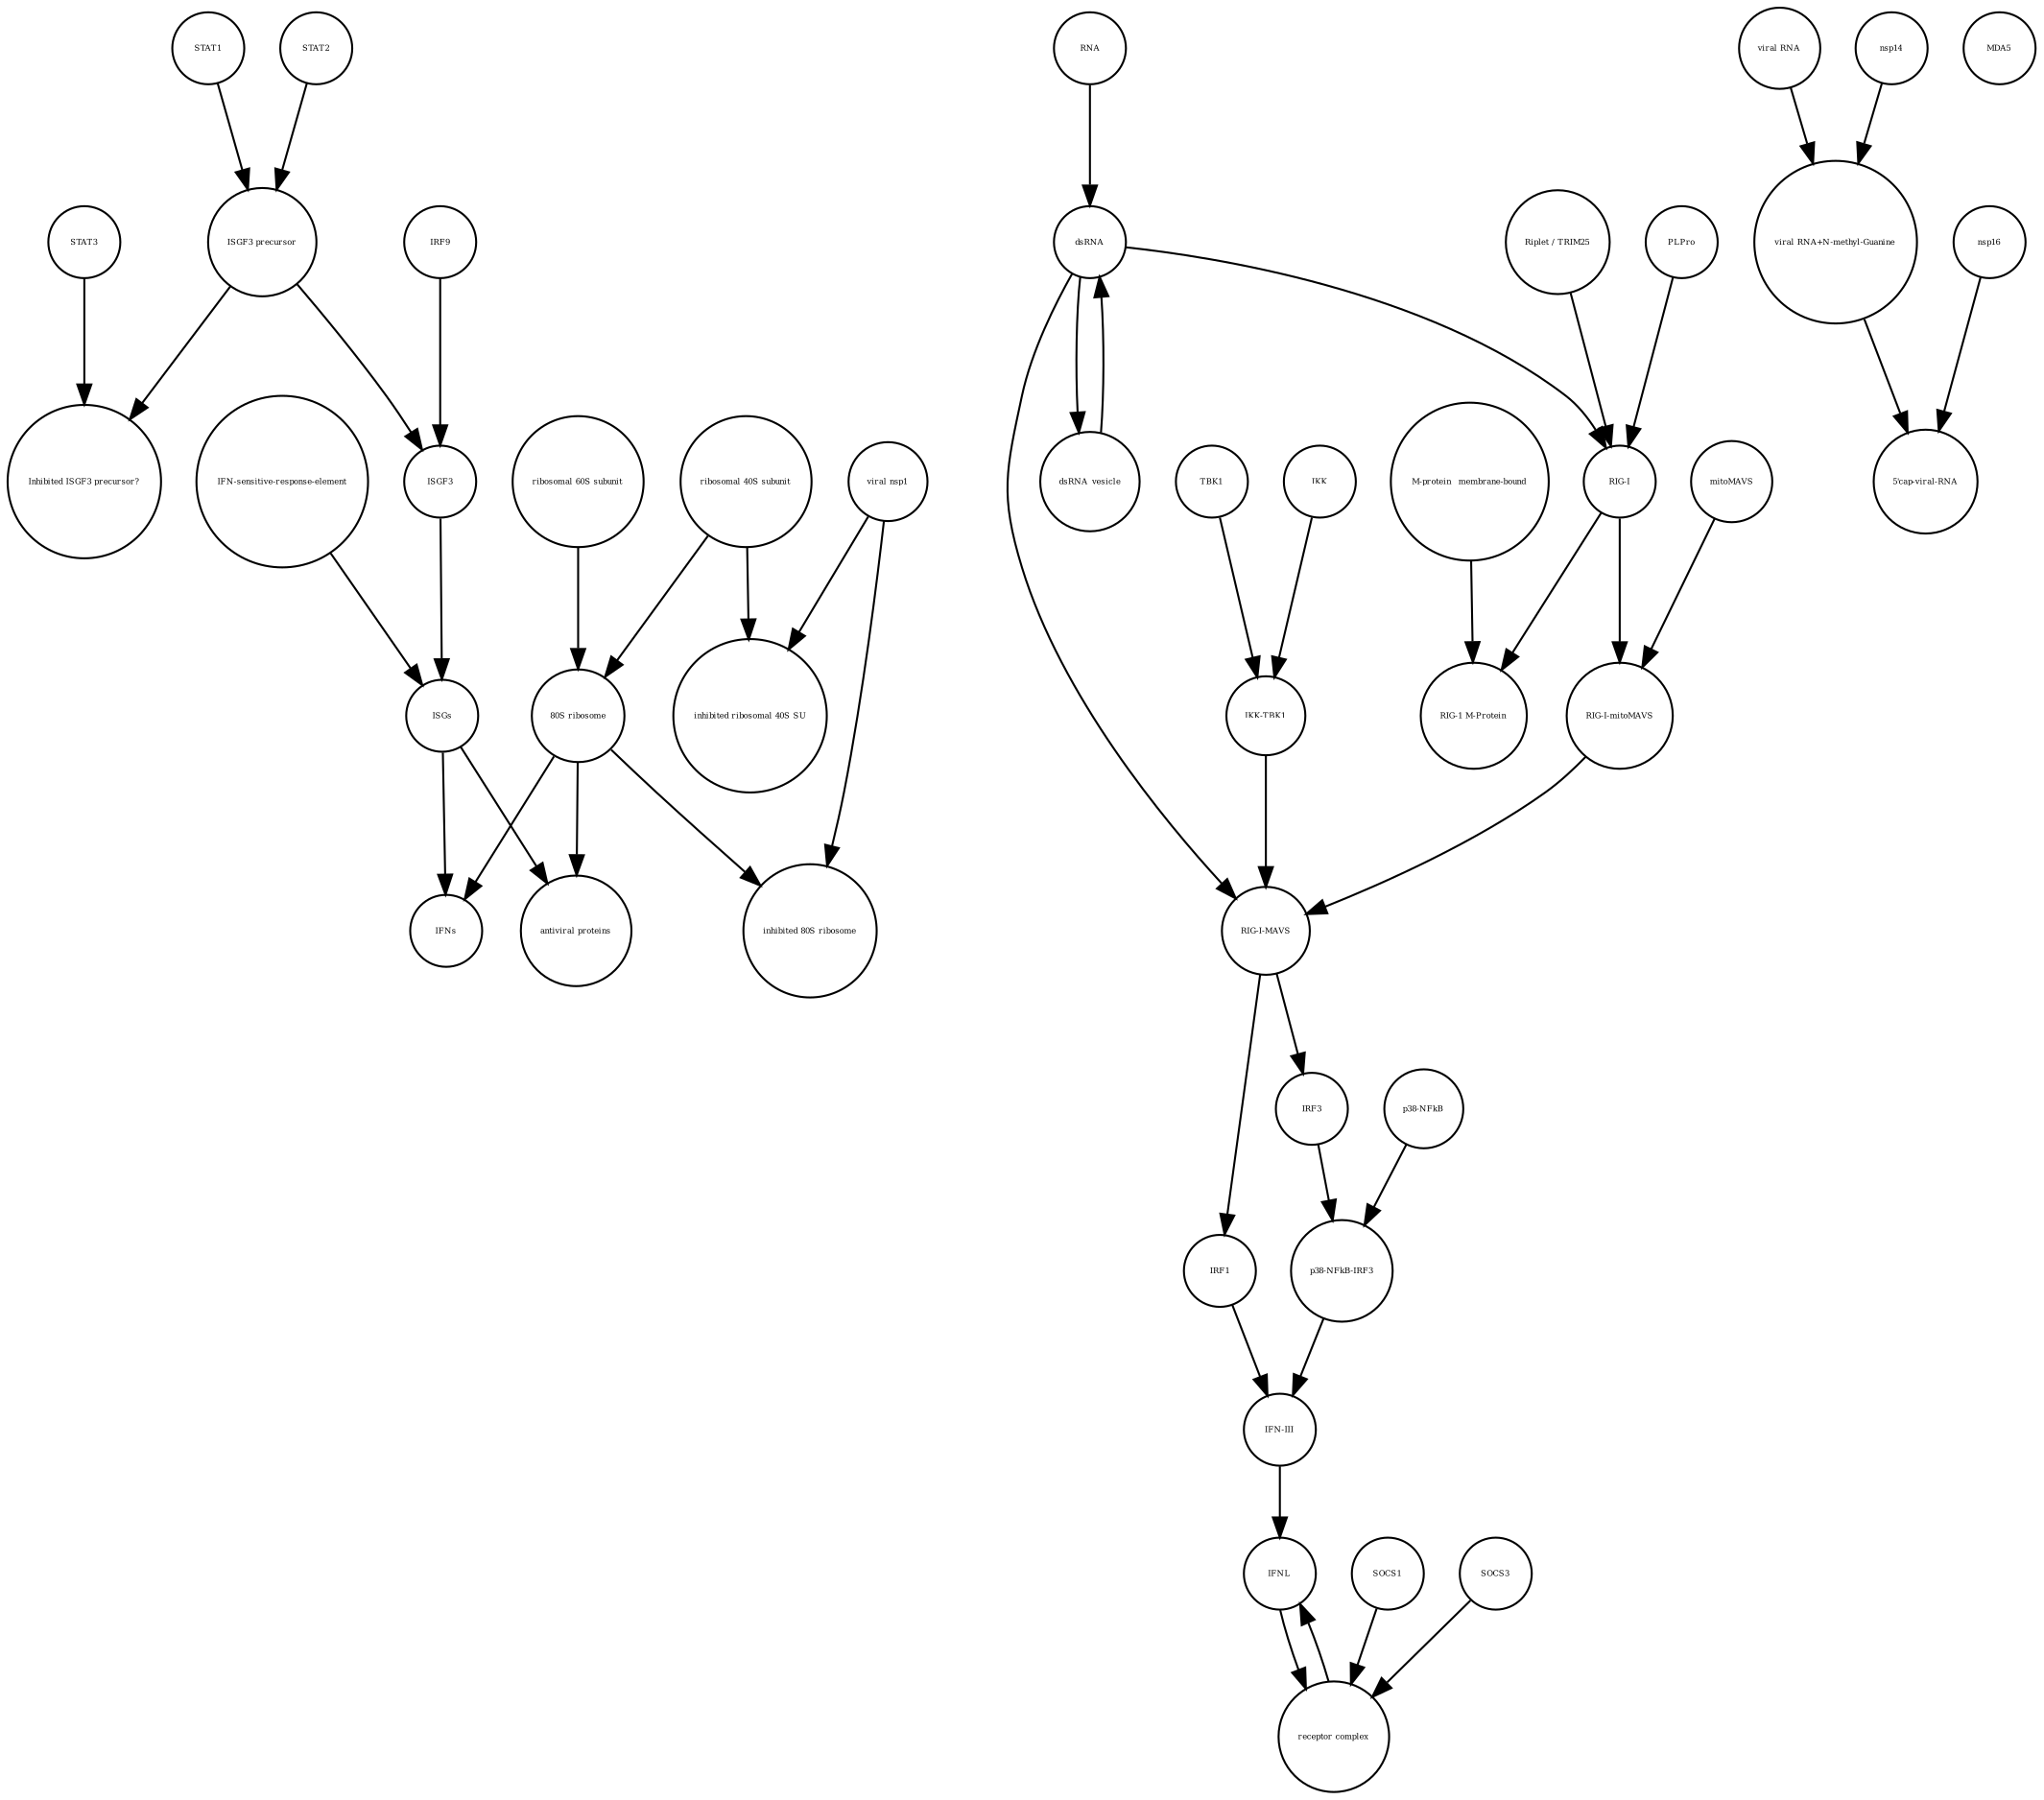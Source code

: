 strict digraph  {
STAT1 [annotation="", bipartite=0, cls=macromolecule, fontsize=4, label=STAT1, shape=circle];
PLPro [annotation="", bipartite=0, cls=macromolecule, fontsize=4, label=PLPro, shape=circle];
"receptor complex" [annotation="", bipartite=0, cls=complex, fontsize=4, label="receptor complex", shape=circle];
RNA [annotation="", bipartite=0, cls="nucleic acid feature", fontsize=4, label=RNA, shape=circle];
"Inhibited ISGF3 precursor?" [annotation="", bipartite=0, cls=complex, fontsize=4, label="Inhibited ISGF3 precursor?", shape=circle];
"ISGF3 precursor" [annotation="", bipartite=0, cls=complex, fontsize=4, label="ISGF3 precursor", shape=circle];
"antiviral proteins" [annotation="", bipartite=0, cls=macromolecule, fontsize=4, label="antiviral proteins", shape=circle];
"viral RNA" [annotation="", bipartite=0, cls="nucleic acid feature", fontsize=4, label="viral RNA", shape=circle];
"RIG-I-MAVS" [annotation="", bipartite=0, cls=complex, fontsize=4, label="RIG-I-MAVS", shape=circle];
"M-protein_ membrane-bound" [annotation="", bipartite=0, cls=macromolecule, fontsize=4, label="M-protein_ membrane-bound", shape=circle];
"5'cap-viral-RNA" [annotation="", bipartite=0, cls="nucleic acid feature", fontsize=4, label="5'cap-viral-RNA", shape=circle];
"RIG-I-mitoMAVS" [annotation="", bipartite=0, cls=complex, fontsize=4, label="RIG-I-mitoMAVS", shape=circle];
"ribosomal 60S subunit" [annotation="", bipartite=0, cls=complex, fontsize=4, label="ribosomal 60S subunit", shape=circle];
"p38-NFkB-IRF3" [annotation="", bipartite=0, cls=complex, fontsize=4, label="p38-NFkB-IRF3", shape=circle];
MDA5 [annotation="", bipartite=0, cls=macromolecule, fontsize=4, label=MDA5, shape=circle];
IFNs [annotation="", bipartite=0, cls=macromolecule, fontsize=4, label=IFNs, shape=circle];
"RIG-1 M-Protein" [annotation="", bipartite=0, cls=complex, fontsize=4, label="RIG-1 M-Protein", shape=circle];
"ribosomal 40S subunit" [annotation="", bipartite=0, cls=complex, fontsize=4, label="ribosomal 40S subunit", shape=circle];
"IFN-sensitive-response-element" [annotation="", bipartite=0, cls="nucleic acid feature", fontsize=4, label="IFN-sensitive-response-element", shape=circle];
IRF3 [annotation="", bipartite=0, cls=macromolecule, fontsize=4, label=IRF3, shape=circle];
ISGF3 [annotation="", bipartite=0, cls=complex, fontsize=4, label=ISGF3, shape=circle];
IFNL [annotation="", bipartite=0, cls=macromolecule, fontsize=4, label=IFNL, shape=circle];
"p38-NFkB" [annotation="", bipartite=0, cls=complex, fontsize=4, label="p38-NFkB", shape=circle];
STAT3 [annotation="", bipartite=0, cls=macromolecule, fontsize=4, label=STAT3, shape=circle];
"Riplet / TRIM25" [annotation="", bipartite=0, cls=macromolecule, fontsize=4, label="Riplet / TRIM25", shape=circle];
"RIG-I" [annotation="", bipartite=0, cls=macromolecule, fontsize=4, label="RIG-I", shape=circle];
"inhibited 80S ribosome" [annotation="", bipartite=0, cls=complex, fontsize=4, label="inhibited 80S ribosome", shape=circle];
"viral RNA+N-methyl-Guanine" [annotation="", bipartite=0, cls="nucleic acid feature", fontsize=4, label="viral RNA+N-methyl-Guanine", shape=circle];
"inhibited ribosomal 40S SU" [annotation="urn_miriam_doi_10.1101%2F2020.05.18.102467", bipartite=0, cls=complex, fontsize=4, label="inhibited ribosomal 40S SU", shape=circle];
SOCS1 [annotation="", bipartite=0, cls=macromolecule, fontsize=4, label=SOCS1, shape=circle];
dsRNA [annotation="", bipartite=0, cls="nucleic acid feature", fontsize=4, label=dsRNA, shape=circle];
"IFN-III" [annotation="", bipartite=0, cls=macromolecule, fontsize=4, label="IFN-III", shape=circle];
nsp14 [annotation="", bipartite=0, cls=macromolecule, fontsize=4, label=nsp14, shape=circle];
TBK1 [annotation="", bipartite=0, cls=macromolecule, fontsize=4, label=TBK1, shape=circle];
IRF1 [annotation="", bipartite=0, cls=macromolecule, fontsize=4, label=IRF1, shape=circle];
SOCS3 [annotation="", bipartite=0, cls=macromolecule, fontsize=4, label=SOCS3, shape=circle];
"80S ribosome" [annotation="", bipartite=0, cls=complex, fontsize=4, label="80S ribosome", shape=circle];
nsp16 [annotation="", bipartite=0, cls=macromolecule, fontsize=4, label=nsp16, shape=circle];
"viral nsp1" [annotation="", bipartite=0, cls=macromolecule, fontsize=4, label="viral nsp1", shape=circle];
mitoMAVS [annotation="", bipartite=0, cls=macromolecule, fontsize=4, label=mitoMAVS, shape=circle];
"IKK-TBK1" [annotation="", bipartite=0, cls=complex, fontsize=4, label="IKK-TBK1", shape=circle];
dsRNA_vesicle [annotation="", bipartite=0, cls="nucleic acid feature", fontsize=4, label=dsRNA_vesicle, shape=circle];
IKK [annotation="", bipartite=0, cls=macromolecule, fontsize=4, label=IKK, shape=circle];
STAT2 [annotation="", bipartite=0, cls=macromolecule, fontsize=4, label=STAT2, shape=circle];
ISGs [annotation="", bipartite=0, cls="nucleic acid feature", fontsize=4, label=ISGs, shape=circle];
IRF9 [annotation="", bipartite=0, cls=macromolecule, fontsize=4, label=IRF9, shape=circle];
STAT1 -> "ISGF3 precursor"  [annotation="", interaction_type=production];
PLPro -> "RIG-I"  [annotation="", interaction_type=catalysis];
"receptor complex" -> IFNL  [annotation="", interaction_type=production];
RNA -> dsRNA  [annotation="", interaction_type=production];
"ISGF3 precursor" -> "Inhibited ISGF3 precursor?"  [annotation="", interaction_type=production];
"ISGF3 precursor" -> ISGF3  [annotation="", interaction_type=production];
"viral RNA" -> "viral RNA+N-methyl-Guanine"  [annotation="", interaction_type=production];
"RIG-I-MAVS" -> IRF1  [annotation="", interaction_type=catalysis];
"RIG-I-MAVS" -> IRF3  [annotation="", interaction_type=stimulation];
"M-protein_ membrane-bound" -> "RIG-1 M-Protein"  [annotation="", interaction_type=production];
"RIG-I-mitoMAVS" -> "RIG-I-MAVS"  [annotation="", interaction_type=production];
"ribosomal 60S subunit" -> "80S ribosome"  [annotation="", interaction_type=production];
"p38-NFkB-IRF3" -> "IFN-III"  [annotation="", interaction_type=stimulation];
"ribosomal 40S subunit" -> "80S ribosome"  [annotation="", interaction_type=production];
"ribosomal 40S subunit" -> "inhibited ribosomal 40S SU"  [annotation="", interaction_type=production];
"IFN-sensitive-response-element" -> ISGs  [annotation="", interaction_type=production];
IRF3 -> "p38-NFkB-IRF3"  [annotation="", interaction_type=production];
ISGF3 -> ISGs  [annotation="", interaction_type="necessary stimulation"];
IFNL -> "receptor complex"  [annotation="", interaction_type=stimulation];
"p38-NFkB" -> "p38-NFkB-IRF3"  [annotation="", interaction_type=production];
STAT3 -> "Inhibited ISGF3 precursor?"  [annotation="", interaction_type=production];
"Riplet / TRIM25" -> "RIG-I"  [annotation="", interaction_type=catalysis];
"RIG-I" -> "RIG-1 M-Protein"  [annotation="", interaction_type=production];
"RIG-I" -> "RIG-I-mitoMAVS"  [annotation="", interaction_type=production];
"viral RNA+N-methyl-Guanine" -> "5'cap-viral-RNA"  [annotation="", interaction_type=production];
SOCS1 -> "receptor complex"  [annotation="", interaction_type=production];
dsRNA -> "RIG-I"  [annotation="", interaction_type="necessary stimulation"];
dsRNA -> "RIG-I-MAVS"  [annotation="", interaction_type="necessary stimulation"];
dsRNA -> dsRNA_vesicle  [annotation="", interaction_type=production];
"IFN-III" -> IFNL  [annotation="", interaction_type=production];
nsp14 -> "viral RNA+N-methyl-Guanine"  [annotation="", interaction_type=catalysis];
TBK1 -> "IKK-TBK1"  [annotation="", interaction_type=production];
IRF1 -> "IFN-III"  [annotation="", interaction_type=stimulation];
SOCS3 -> "receptor complex"  [annotation="", interaction_type=production];
"80S ribosome" -> IFNs  [annotation="", interaction_type=catalysis];
"80S ribosome" -> "antiviral proteins"  [annotation="", interaction_type=catalysis];
"80S ribosome" -> "inhibited 80S ribosome"  [annotation="", interaction_type=production];
nsp16 -> "5'cap-viral-RNA"  [annotation="urn_miriam_doi_10.1016%2Fj.chom.2020.05.008", interaction_type=catalysis];
"viral nsp1" -> "inhibited 80S ribosome"  [annotation="", interaction_type=production];
"viral nsp1" -> "inhibited ribosomal 40S SU"  [annotation="", interaction_type=production];
mitoMAVS -> "RIG-I-mitoMAVS"  [annotation="", interaction_type=production];
"IKK-TBK1" -> "RIG-I-MAVS"  [annotation="", interaction_type=production];
dsRNA_vesicle -> dsRNA  [annotation="", interaction_type=production];
IKK -> "IKK-TBK1"  [annotation="", interaction_type=production];
STAT2 -> "ISGF3 precursor"  [annotation="", interaction_type=production];
ISGs -> IFNs  [annotation="", interaction_type=production];
ISGs -> "antiviral proteins"  [annotation="", interaction_type=production];
IRF9 -> ISGF3  [annotation="", interaction_type=production];
}
